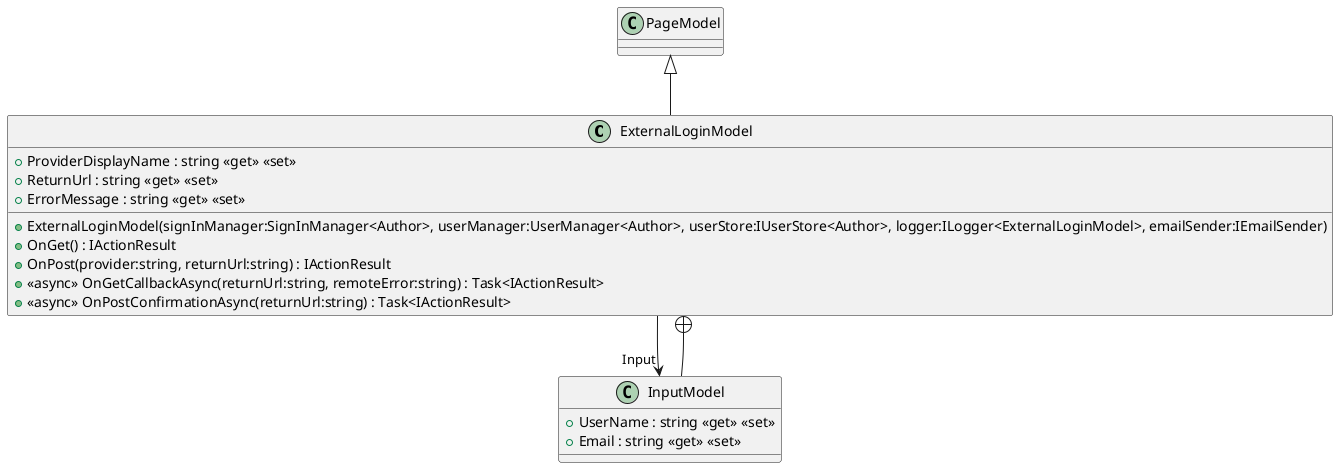 @startuml
class ExternalLoginModel {
    + ExternalLoginModel(signInManager:SignInManager<Author>, userManager:UserManager<Author>, userStore:IUserStore<Author>, logger:ILogger<ExternalLoginModel>, emailSender:IEmailSender)
    + ProviderDisplayName : string <<get>> <<set>>
    + ReturnUrl : string <<get>> <<set>>
    + ErrorMessage : string <<get>> <<set>>
    + OnGet() : IActionResult
    + OnPost(provider:string, returnUrl:string) : IActionResult
    + <<async>> OnGetCallbackAsync(returnUrl:string, remoteError:string) : Task<IActionResult>
    + <<async>> OnPostConfirmationAsync(returnUrl:string) : Task<IActionResult>
}
class InputModel {
    + UserName : string <<get>> <<set>>
    + Email : string <<get>> <<set>>
}
PageModel <|-- ExternalLoginModel
ExternalLoginModel --> "Input" InputModel
ExternalLoginModel +-- InputModel
@enduml

